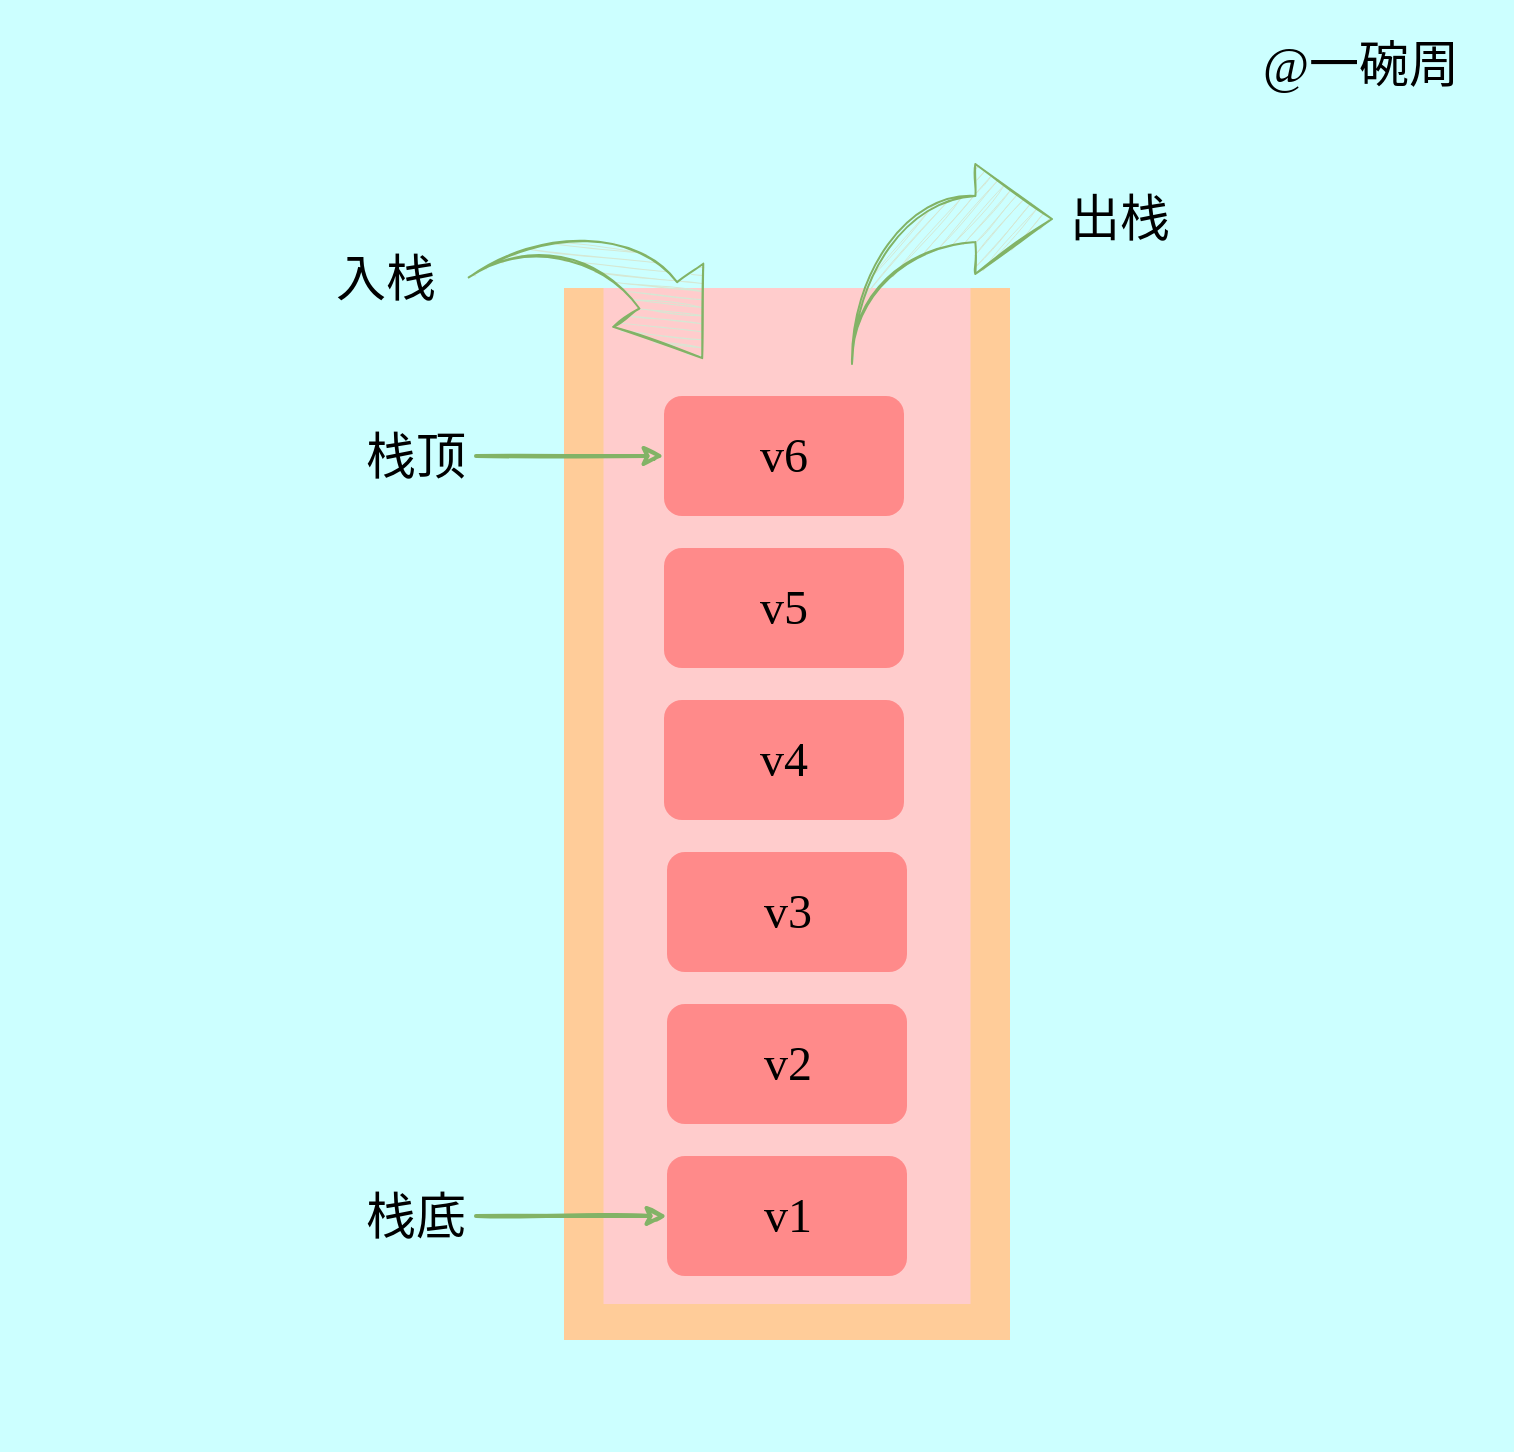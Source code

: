 <mxfile version="16.5.1" type="device"><diagram id="chIK4gLIIRkmcNIcS080" name="第 1 页"><mxGraphModel dx="2302" dy="1025" grid="0" gridSize="10" guides="1" tooltips="1" connect="1" arrows="1" fold="1" page="0" pageScale="1" pageWidth="827" pageHeight="1169" background="#CCFFFF" math="0" shadow="0"><root><mxCell id="0"/><mxCell id="1" parent="0"/><mxCell id="a6Cf_Gr4ZcwI8ZhCNuEY-19" value="" style="rounded=0;whiteSpace=wrap;html=1;shadow=1;sketch=1;fontFamily=Comic Sans MS;fontSize=25;strokeColor=none;fillColor=none;" parent="1" vertex="1"><mxGeometry x="-923" y="132" width="746" height="714" as="geometry"/></mxCell><mxCell id="a6Cf_Gr4ZcwI8ZhCNuEY-3" value="" style="rounded=0;whiteSpace=wrap;html=1;arcSize=9;fillColor=#ffcc99;strokeColor=none;" parent="1" vertex="1"><mxGeometry x="-645" y="272" width="223" height="526" as="geometry"/></mxCell><mxCell id="a6Cf_Gr4ZcwI8ZhCNuEY-1" value="" style="rounded=0;whiteSpace=wrap;html=1;arcSize=9;fillColor=#ffcccc;strokeColor=none;" parent="1" vertex="1"><mxGeometry x="-625.25" y="272" width="183.5" height="508" as="geometry"/></mxCell><mxCell id="a6Cf_Gr4ZcwI8ZhCNuEY-4" value="&lt;font style=&quot;font-size: 24px&quot; face=&quot;Comic Sans MS&quot;&gt;v1&lt;/font&gt;" style="rounded=1;whiteSpace=wrap;html=1;fillColor=#FF8A8A;strokeColor=none;" parent="1" vertex="1"><mxGeometry x="-593.5" y="706" width="120" height="60" as="geometry"/></mxCell><mxCell id="a6Cf_Gr4ZcwI8ZhCNuEY-5" value="&lt;font style=&quot;font-size: 24px&quot; face=&quot;Comic Sans MS&quot;&gt;v2&lt;/font&gt;" style="rounded=1;whiteSpace=wrap;html=1;fillColor=#FF8A8A;strokeColor=none;" parent="1" vertex="1"><mxGeometry x="-593.5" y="630" width="120" height="60" as="geometry"/></mxCell><mxCell id="a6Cf_Gr4ZcwI8ZhCNuEY-6" value="&lt;font style=&quot;font-size: 24px&quot; face=&quot;Comic Sans MS&quot;&gt;v3&lt;/font&gt;" style="rounded=1;whiteSpace=wrap;html=1;fillColor=#FF8A8A;strokeColor=none;" parent="1" vertex="1"><mxGeometry x="-593.5" y="554" width="120" height="60" as="geometry"/></mxCell><mxCell id="a6Cf_Gr4ZcwI8ZhCNuEY-7" value="&lt;font style=&quot;font-size: 24px&quot; face=&quot;Comic Sans MS&quot;&gt;v4&lt;/font&gt;" style="rounded=1;whiteSpace=wrap;html=1;fillColor=#FF8A8A;strokeColor=none;" parent="1" vertex="1"><mxGeometry x="-595" y="478" width="120" height="60" as="geometry"/></mxCell><mxCell id="a6Cf_Gr4ZcwI8ZhCNuEY-8" value="&lt;font style=&quot;font-size: 24px&quot; face=&quot;Comic Sans MS&quot;&gt;v5&lt;/font&gt;" style="rounded=1;whiteSpace=wrap;html=1;fillColor=#FF8A8A;strokeColor=none;" parent="1" vertex="1"><mxGeometry x="-595" y="402" width="120" height="60" as="geometry"/></mxCell><mxCell id="a6Cf_Gr4ZcwI8ZhCNuEY-9" value="&lt;font style=&quot;font-size: 24px&quot; face=&quot;Comic Sans MS&quot;&gt;v6&lt;/font&gt;" style="rounded=1;whiteSpace=wrap;html=1;fillColor=#FF8A8A;strokeColor=none;" parent="1" vertex="1"><mxGeometry x="-595" y="326" width="120" height="60" as="geometry"/></mxCell><mxCell id="a6Cf_Gr4ZcwI8ZhCNuEY-11" value="" style="html=1;shadow=0;dashed=0;align=center;verticalAlign=middle;shape=mxgraph.arrows2.jumpInArrow;dy=11.5;dx=38.33;arrowHead=55;rounded=0;fontFamily=Comic Sans MS;fontSize=24;fillColor=#d5e8d4;strokeColor=#82b366;sketch=1;" parent="1" vertex="1"><mxGeometry x="-501" y="210" width="100" height="100" as="geometry"/></mxCell><mxCell id="a6Cf_Gr4ZcwI8ZhCNuEY-12" value="" style="html=1;shadow=0;dashed=0;align=center;verticalAlign=middle;shape=mxgraph.arrows2.jumpInArrow;dy=11.5;dx=38.33;arrowHead=55;rounded=0;fontFamily=Comic Sans MS;fontSize=24;fillColor=#d5e8d4;strokeColor=#82b366;sketch=1;rotation=55;" parent="1" vertex="1"><mxGeometry x="-673" y="229" width="100" height="100" as="geometry"/></mxCell><mxCell id="a6Cf_Gr4ZcwI8ZhCNuEY-13" value="出栈" style="text;html=1;strokeColor=none;fillColor=none;align=center;verticalAlign=middle;whiteSpace=wrap;rounded=0;shadow=1;sketch=1;fontFamily=Comic Sans MS;fontSize=25;" parent="1" vertex="1"><mxGeometry x="-397" y="222" width="60" height="30" as="geometry"/></mxCell><mxCell id="a6Cf_Gr4ZcwI8ZhCNuEY-14" value="入栈" style="text;html=1;strokeColor=none;fillColor=none;align=center;verticalAlign=middle;whiteSpace=wrap;rounded=0;shadow=1;sketch=1;fontFamily=Comic Sans MS;fontSize=25;" parent="1" vertex="1"><mxGeometry x="-764" y="252" width="60" height="30" as="geometry"/></mxCell><mxCell id="a6Cf_Gr4ZcwI8ZhCNuEY-16" style="edgeStyle=orthogonalEdgeStyle;rounded=0;orthogonalLoop=1;jettySize=auto;html=1;exitX=1;exitY=0.5;exitDx=0;exitDy=0;fontFamily=Comic Sans MS;fontSize=24;fillColor=#d5e8d4;strokeColor=#82b366;sketch=1;strokeWidth=2;" parent="1" source="a6Cf_Gr4ZcwI8ZhCNuEY-15" target="a6Cf_Gr4ZcwI8ZhCNuEY-9" edge="1"><mxGeometry relative="1" as="geometry"/></mxCell><mxCell id="a6Cf_Gr4ZcwI8ZhCNuEY-15" value="栈顶" style="text;html=1;strokeColor=none;fillColor=none;align=center;verticalAlign=middle;whiteSpace=wrap;rounded=0;shadow=1;sketch=1;fontFamily=Comic Sans MS;fontSize=25;" parent="1" vertex="1"><mxGeometry x="-749" y="341" width="60" height="30" as="geometry"/></mxCell><mxCell id="a6Cf_Gr4ZcwI8ZhCNuEY-18" style="edgeStyle=orthogonalEdgeStyle;rounded=0;orthogonalLoop=1;jettySize=auto;html=1;exitX=1;exitY=0.5;exitDx=0;exitDy=0;fontFamily=Comic Sans MS;fontSize=24;fillColor=#d5e8d4;strokeColor=#82b366;sketch=1;strokeWidth=2;" parent="1" source="a6Cf_Gr4ZcwI8ZhCNuEY-17" target="a6Cf_Gr4ZcwI8ZhCNuEY-4" edge="1"><mxGeometry relative="1" as="geometry"/></mxCell><mxCell id="a6Cf_Gr4ZcwI8ZhCNuEY-17" value="栈底" style="text;html=1;strokeColor=none;fillColor=none;align=center;verticalAlign=middle;whiteSpace=wrap;rounded=0;shadow=1;sketch=1;fontFamily=Comic Sans MS;fontSize=25;" parent="1" vertex="1"><mxGeometry x="-749" y="721" width="60" height="30" as="geometry"/></mxCell><mxCell id="a6Cf_Gr4ZcwI8ZhCNuEY-20" value="@一碗周" style="text;html=1;strokeColor=none;fillColor=none;align=center;verticalAlign=middle;whiteSpace=wrap;rounded=0;shadow=1;sketch=1;fontFamily=Comic Sans MS;fontSize=25;" parent="1" vertex="1"><mxGeometry x="-305" y="145" width="117" height="30" as="geometry"/></mxCell></root></mxGraphModel></diagram></mxfile>